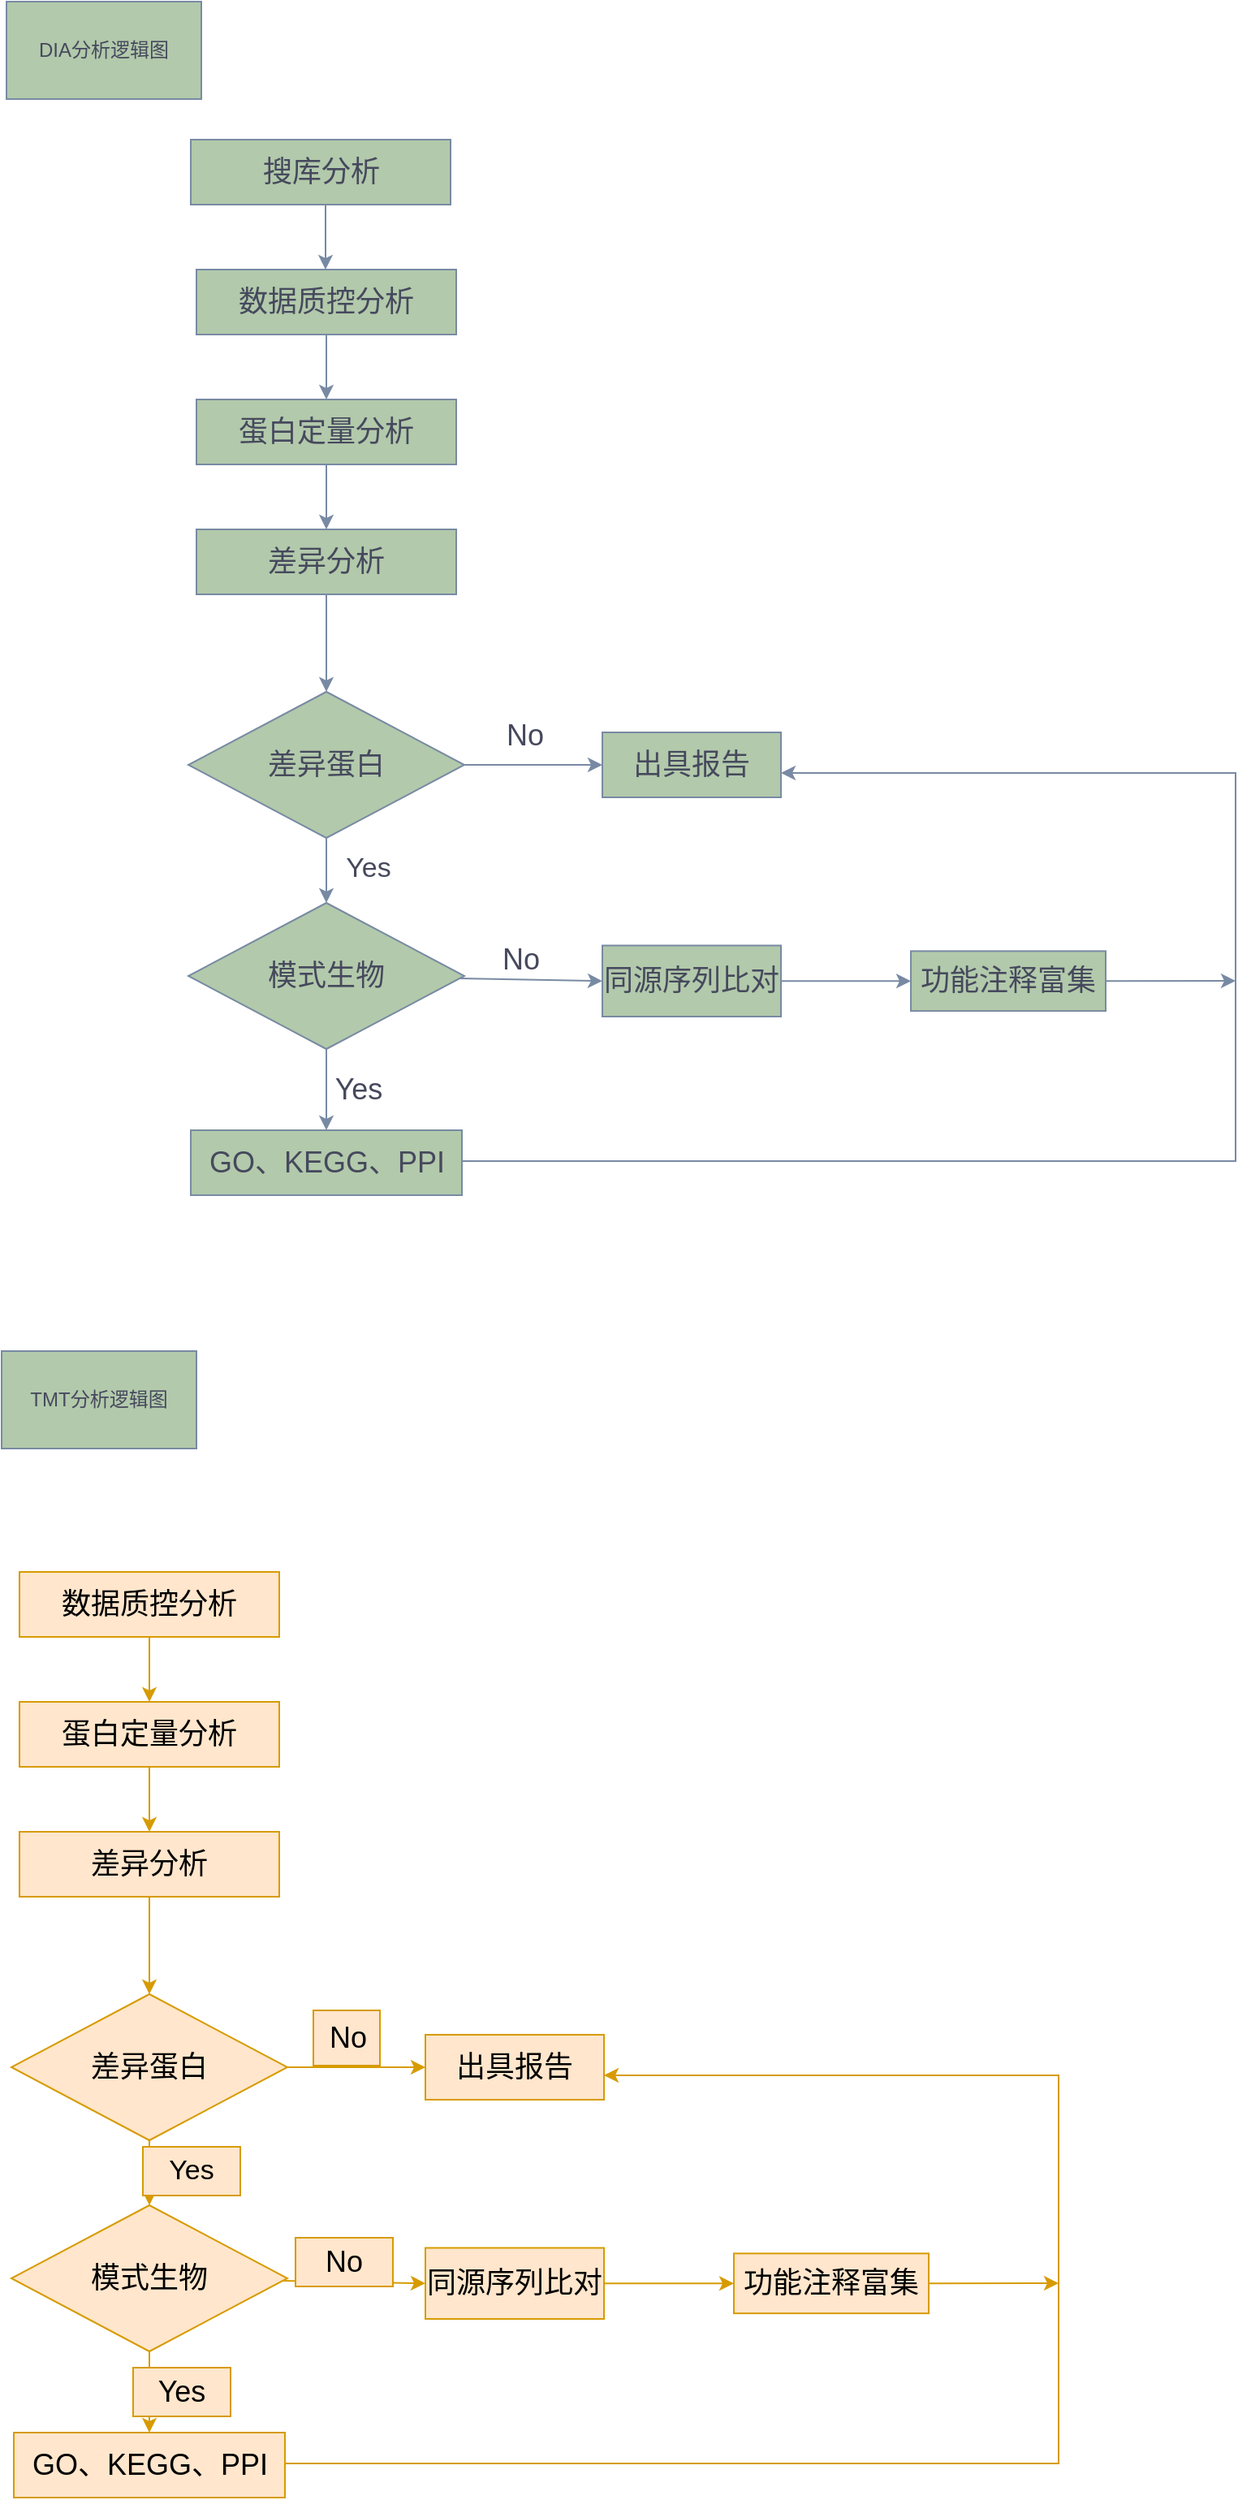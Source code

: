 <mxfile version="24.7.17">
  <diagram name="第 1 页" id="GWENcBLxNjGepDYWQwoa">
    <mxGraphModel dx="1188" dy="746" grid="0" gridSize="10" guides="1" tooltips="1" connect="1" arrows="1" fold="1" page="1" pageScale="1" pageWidth="1169" pageHeight="827" math="0" shadow="0">
      <root>
        <mxCell id="0" />
        <mxCell id="1" parent="0" />
        <mxCell id="I2fkrfDvTkCimYVPOqmN-5" value="" style="edgeStyle=none;rounded=0;orthogonalLoop=1;jettySize=auto;html=1;fontSize=18;labelBackgroundColor=none;strokeColor=#788AA3;fontColor=default;" parent="1" source="I2fkrfDvTkCimYVPOqmN-1" target="I2fkrfDvTkCimYVPOqmN-2" edge="1">
          <mxGeometry relative="1" as="geometry" />
        </mxCell>
        <mxCell id="I2fkrfDvTkCimYVPOqmN-1" value="&lt;font style=&quot;font-size: 18px;&quot;&gt;数据质控分析&lt;/font&gt;" style="whiteSpace=wrap;html=1;fontSize=18;labelBackgroundColor=none;fillColor=#B2C9AB;strokeColor=#788AA3;fontColor=#46495D;" parent="1" vertex="1">
          <mxGeometry x="120" y="165" width="160" height="40" as="geometry" />
        </mxCell>
        <mxCell id="I2fkrfDvTkCimYVPOqmN-7" value="" style="edgeStyle=none;rounded=0;orthogonalLoop=1;jettySize=auto;html=1;fontSize=18;labelBackgroundColor=none;strokeColor=#788AA3;fontColor=default;" parent="1" source="I2fkrfDvTkCimYVPOqmN-2" target="I2fkrfDvTkCimYVPOqmN-3" edge="1">
          <mxGeometry relative="1" as="geometry" />
        </mxCell>
        <mxCell id="I2fkrfDvTkCimYVPOqmN-2" value="蛋白定量分析" style="whiteSpace=wrap;html=1;fontSize=18;labelBackgroundColor=none;fillColor=#B2C9AB;strokeColor=#788AA3;fontColor=#46495D;" parent="1" vertex="1">
          <mxGeometry x="120" y="245" width="160" height="40" as="geometry" />
        </mxCell>
        <mxCell id="I2fkrfDvTkCimYVPOqmN-9" value="" style="edgeStyle=none;rounded=0;orthogonalLoop=1;jettySize=auto;html=1;fontSize=18;labelBackgroundColor=none;strokeColor=#788AA3;fontColor=default;" parent="1" source="I2fkrfDvTkCimYVPOqmN-3" target="I2fkrfDvTkCimYVPOqmN-8" edge="1">
          <mxGeometry relative="1" as="geometry" />
        </mxCell>
        <mxCell id="I2fkrfDvTkCimYVPOqmN-3" value="差异分析" style="whiteSpace=wrap;html=1;fontSize=18;labelBackgroundColor=none;fillColor=#B2C9AB;strokeColor=#788AA3;fontColor=#46495D;" parent="1" vertex="1">
          <mxGeometry x="120" y="325" width="160" height="40" as="geometry" />
        </mxCell>
        <mxCell id="I2fkrfDvTkCimYVPOqmN-14" value="" style="edgeStyle=none;rounded=0;orthogonalLoop=1;jettySize=auto;html=1;fontSize=18;labelBackgroundColor=none;strokeColor=#788AA3;fontColor=default;" parent="1" source="I2fkrfDvTkCimYVPOqmN-8" edge="1">
          <mxGeometry relative="1" as="geometry">
            <mxPoint x="200" y="555" as="targetPoint" />
          </mxGeometry>
        </mxCell>
        <mxCell id="I2fkrfDvTkCimYVPOqmN-17" value="" style="edgeStyle=none;rounded=0;orthogonalLoop=1;jettySize=auto;html=1;fontSize=18;labelBackgroundColor=none;strokeColor=#788AA3;fontColor=default;" parent="1" source="I2fkrfDvTkCimYVPOqmN-8" target="I2fkrfDvTkCimYVPOqmN-10" edge="1">
          <mxGeometry relative="1" as="geometry" />
        </mxCell>
        <mxCell id="I2fkrfDvTkCimYVPOqmN-8" value="差异蛋白" style="rhombus;whiteSpace=wrap;html=1;fontSize=18;labelBackgroundColor=none;fillColor=#B2C9AB;strokeColor=#788AA3;fontColor=#46495D;" parent="1" vertex="1">
          <mxGeometry x="115" y="425" width="170" height="90" as="geometry" />
        </mxCell>
        <mxCell id="I2fkrfDvTkCimYVPOqmN-10" value="出具报告" style="whiteSpace=wrap;html=1;fontSize=18;labelBackgroundColor=none;fillColor=#B2C9AB;strokeColor=#788AA3;fontColor=#46495D;" parent="1" vertex="1">
          <mxGeometry x="370" y="450" width="110" height="40" as="geometry" />
        </mxCell>
        <mxCell id="I2fkrfDvTkCimYVPOqmN-12" value="No" style="text;html=1;align=center;verticalAlign=middle;resizable=0;points=[];autosize=1;strokeColor=none;fillColor=none;fontSize=18;labelBackgroundColor=none;fontColor=#46495D;" parent="1" vertex="1">
          <mxGeometry x="301" y="435" width="41" height="34" as="geometry" />
        </mxCell>
        <mxCell id="I2fkrfDvTkCimYVPOqmN-19" value="" style="edgeStyle=none;rounded=0;orthogonalLoop=1;jettySize=auto;html=1;entryX=0;entryY=0.5;entryDx=0;entryDy=0;entryPerimeter=0;fontSize=18;labelBackgroundColor=none;strokeColor=#788AA3;fontColor=default;" parent="1" source="I2fkrfDvTkCimYVPOqmN-13" target="I2fkrfDvTkCimYVPOqmN-20" edge="1">
          <mxGeometry relative="1" as="geometry">
            <mxPoint x="365" y="600" as="targetPoint" />
          </mxGeometry>
        </mxCell>
        <mxCell id="I2fkrfDvTkCimYVPOqmN-23" value="" style="edgeStyle=none;rounded=0;orthogonalLoop=1;jettySize=auto;html=1;fontSize=18;labelBackgroundColor=none;strokeColor=#788AA3;fontColor=default;" parent="1" source="I2fkrfDvTkCimYVPOqmN-13" target="I2fkrfDvTkCimYVPOqmN-22" edge="1">
          <mxGeometry relative="1" as="geometry" />
        </mxCell>
        <mxCell id="I2fkrfDvTkCimYVPOqmN-13" value="模式生物" style="rhombus;whiteSpace=wrap;html=1;fontSize=18;labelBackgroundColor=none;fillColor=#B2C9AB;strokeColor=#788AA3;fontColor=#46495D;" parent="1" vertex="1">
          <mxGeometry x="115" y="555" width="170" height="90" as="geometry" />
        </mxCell>
        <mxCell id="I2fkrfDvTkCimYVPOqmN-25" value="" style="edgeStyle=none;rounded=0;orthogonalLoop=1;jettySize=auto;html=1;fontSize=18;labelBackgroundColor=none;strokeColor=#788AA3;fontColor=default;" parent="1" source="I2fkrfDvTkCimYVPOqmN-20" target="I2fkrfDvTkCimYVPOqmN-24" edge="1">
          <mxGeometry relative="1" as="geometry" />
        </mxCell>
        <mxCell id="I2fkrfDvTkCimYVPOqmN-20" value="同源序列比对" style="whiteSpace=wrap;html=1;fontSize=18;labelBackgroundColor=none;fillColor=#B2C9AB;strokeColor=#788AA3;fontColor=#46495D;" parent="1" vertex="1">
          <mxGeometry x="370" y="581.25" width="110" height="43.75" as="geometry" />
        </mxCell>
        <mxCell id="I2fkrfDvTkCimYVPOqmN-21" value="No" style="text;strokeColor=none;align=center;fillColor=none;html=1;verticalAlign=middle;whiteSpace=wrap;rounded=0;fontSize=18;labelBackgroundColor=none;fontColor=#46495D;" parent="1" vertex="1">
          <mxGeometry x="290" y="575" width="60" height="30" as="geometry" />
        </mxCell>
        <mxCell id="I2fkrfDvTkCimYVPOqmN-33" value="" style="edgeStyle=none;rounded=0;orthogonalLoop=1;jettySize=auto;html=1;fontSize=18;labelBackgroundColor=none;strokeColor=#788AA3;fontColor=default;" parent="1" edge="1">
          <mxGeometry relative="1" as="geometry">
            <mxPoint x="260" y="714" as="sourcePoint" />
            <mxPoint x="480" y="475" as="targetPoint" />
            <Array as="points">
              <mxPoint x="760" y="714" />
              <mxPoint x="760" y="475" />
            </Array>
          </mxGeometry>
        </mxCell>
        <mxCell id="I2fkrfDvTkCimYVPOqmN-22" value="GO、KEGG、PPI" style="whiteSpace=wrap;html=1;fontSize=18;labelBackgroundColor=none;fillColor=#B2C9AB;strokeColor=#788AA3;fontColor=#46495D;" parent="1" vertex="1">
          <mxGeometry x="116.5" y="695" width="167" height="40" as="geometry" />
        </mxCell>
        <mxCell id="I2fkrfDvTkCimYVPOqmN-31" style="edgeStyle=none;rounded=0;orthogonalLoop=1;jettySize=auto;html=1;fontSize=18;labelBackgroundColor=none;strokeColor=#788AA3;fontColor=default;" parent="1" source="I2fkrfDvTkCimYVPOqmN-24" edge="1">
          <mxGeometry relative="1" as="geometry">
            <mxPoint x="760" y="603" as="targetPoint" />
          </mxGeometry>
        </mxCell>
        <mxCell id="I2fkrfDvTkCimYVPOqmN-24" value="功能注释富集" style="whiteSpace=wrap;html=1;fontSize=18;labelBackgroundColor=none;fillColor=#B2C9AB;strokeColor=#788AA3;fontColor=#46495D;" parent="1" vertex="1">
          <mxGeometry x="560" y="584.69" width="120" height="36.88" as="geometry" />
        </mxCell>
        <mxCell id="I2fkrfDvTkCimYVPOqmN-26" value="Yes" style="text;strokeColor=none;align=center;fillColor=none;html=1;verticalAlign=middle;whiteSpace=wrap;rounded=0;fontSize=18;labelBackgroundColor=none;fontColor=#46495D;" parent="1" vertex="1">
          <mxGeometry x="190" y="655" width="60" height="30" as="geometry" />
        </mxCell>
        <mxCell id="I2fkrfDvTkCimYVPOqmN-34" value="Yes" style="text;strokeColor=none;align=center;fillColor=none;html=1;verticalAlign=middle;whiteSpace=wrap;rounded=0;fontColor=#46495D;fontSize=17;labelBackgroundColor=none;" parent="1" vertex="1">
          <mxGeometry x="196" y="519" width="60" height="30" as="geometry" />
        </mxCell>
        <mxCell id="pitsX1S76VtzRZdV6PsT-1" value="搜库分析" style="whiteSpace=wrap;html=1;fontSize=18;labelBackgroundColor=none;fillColor=#B2C9AB;strokeColor=#788AA3;fontColor=#46495D;" vertex="1" parent="1">
          <mxGeometry x="116.5" y="85" width="160" height="40" as="geometry" />
        </mxCell>
        <mxCell id="pitsX1S76VtzRZdV6PsT-2" value="" style="edgeStyle=none;rounded=0;orthogonalLoop=1;jettySize=auto;html=1;fontSize=18;labelBackgroundColor=none;strokeColor=#788AA3;fontColor=default;" edge="1" parent="1">
          <mxGeometry relative="1" as="geometry">
            <mxPoint x="199.5" y="125" as="sourcePoint" />
            <mxPoint x="199.5" y="165" as="targetPoint" />
          </mxGeometry>
        </mxCell>
        <mxCell id="pitsX1S76VtzRZdV6PsT-3" value="" style="edgeStyle=none;rounded=0;orthogonalLoop=1;jettySize=auto;html=1;fontSize=18;labelBackgroundColor=none;strokeColor=#d79b00;fontColor=default;fillColor=#ffe6cc;" edge="1" parent="1" source="pitsX1S76VtzRZdV6PsT-4" target="pitsX1S76VtzRZdV6PsT-6">
          <mxGeometry relative="1" as="geometry" />
        </mxCell>
        <mxCell id="pitsX1S76VtzRZdV6PsT-4" value="&lt;font style=&quot;font-size: 18px;&quot;&gt;数据质控分析&lt;/font&gt;" style="whiteSpace=wrap;html=1;fontSize=18;labelBackgroundColor=none;fillColor=#ffe6cc;strokeColor=#d79b00;" vertex="1" parent="1">
          <mxGeometry x="11" y="967" width="160" height="40" as="geometry" />
        </mxCell>
        <mxCell id="pitsX1S76VtzRZdV6PsT-5" value="" style="edgeStyle=none;rounded=0;orthogonalLoop=1;jettySize=auto;html=1;fontSize=18;labelBackgroundColor=none;strokeColor=#d79b00;fontColor=default;fillColor=#ffe6cc;" edge="1" parent="1" source="pitsX1S76VtzRZdV6PsT-6" target="pitsX1S76VtzRZdV6PsT-8">
          <mxGeometry relative="1" as="geometry" />
        </mxCell>
        <mxCell id="pitsX1S76VtzRZdV6PsT-6" value="蛋白定量分析" style="whiteSpace=wrap;html=1;fontSize=18;labelBackgroundColor=none;fillColor=#ffe6cc;strokeColor=#d79b00;" vertex="1" parent="1">
          <mxGeometry x="11" y="1047" width="160" height="40" as="geometry" />
        </mxCell>
        <mxCell id="pitsX1S76VtzRZdV6PsT-7" value="" style="edgeStyle=none;rounded=0;orthogonalLoop=1;jettySize=auto;html=1;fontSize=18;labelBackgroundColor=none;strokeColor=#d79b00;fontColor=default;fillColor=#ffe6cc;" edge="1" parent="1" source="pitsX1S76VtzRZdV6PsT-8" target="pitsX1S76VtzRZdV6PsT-11">
          <mxGeometry relative="1" as="geometry" />
        </mxCell>
        <mxCell id="pitsX1S76VtzRZdV6PsT-8" value="差异分析" style="whiteSpace=wrap;html=1;fontSize=18;labelBackgroundColor=none;fillColor=#ffe6cc;strokeColor=#d79b00;" vertex="1" parent="1">
          <mxGeometry x="11" y="1127" width="160" height="40" as="geometry" />
        </mxCell>
        <mxCell id="pitsX1S76VtzRZdV6PsT-9" value="" style="edgeStyle=none;rounded=0;orthogonalLoop=1;jettySize=auto;html=1;fontSize=18;labelBackgroundColor=none;strokeColor=#d79b00;fontColor=default;fillColor=#ffe6cc;" edge="1" parent="1" source="pitsX1S76VtzRZdV6PsT-11">
          <mxGeometry relative="1" as="geometry">
            <mxPoint x="91" y="1357" as="targetPoint" />
          </mxGeometry>
        </mxCell>
        <mxCell id="pitsX1S76VtzRZdV6PsT-10" value="" style="edgeStyle=none;rounded=0;orthogonalLoop=1;jettySize=auto;html=1;fontSize=18;labelBackgroundColor=none;strokeColor=#d79b00;fontColor=default;fillColor=#ffe6cc;" edge="1" parent="1" source="pitsX1S76VtzRZdV6PsT-11" target="pitsX1S76VtzRZdV6PsT-12">
          <mxGeometry relative="1" as="geometry" />
        </mxCell>
        <mxCell id="pitsX1S76VtzRZdV6PsT-11" value="差异蛋白" style="rhombus;whiteSpace=wrap;html=1;fontSize=18;labelBackgroundColor=none;fillColor=#ffe6cc;strokeColor=#d79b00;" vertex="1" parent="1">
          <mxGeometry x="6" y="1227" width="170" height="90" as="geometry" />
        </mxCell>
        <mxCell id="pitsX1S76VtzRZdV6PsT-12" value="出具报告" style="whiteSpace=wrap;html=1;fontSize=18;labelBackgroundColor=none;fillColor=#ffe6cc;strokeColor=#d79b00;" vertex="1" parent="1">
          <mxGeometry x="261" y="1252" width="110" height="40" as="geometry" />
        </mxCell>
        <mxCell id="pitsX1S76VtzRZdV6PsT-13" value="No" style="text;html=1;align=center;verticalAlign=middle;resizable=0;points=[];autosize=1;strokeColor=#d79b00;fillColor=#ffe6cc;fontSize=18;labelBackgroundColor=none;" vertex="1" parent="1">
          <mxGeometry x="192" y="1237" width="41" height="34" as="geometry" />
        </mxCell>
        <mxCell id="pitsX1S76VtzRZdV6PsT-14" value="" style="edgeStyle=none;rounded=0;orthogonalLoop=1;jettySize=auto;html=1;entryX=0;entryY=0.5;entryDx=0;entryDy=0;entryPerimeter=0;fontSize=18;labelBackgroundColor=none;strokeColor=#d79b00;fontColor=default;fillColor=#ffe6cc;" edge="1" parent="1" source="pitsX1S76VtzRZdV6PsT-16" target="pitsX1S76VtzRZdV6PsT-18">
          <mxGeometry relative="1" as="geometry">
            <mxPoint x="256" y="1402" as="targetPoint" />
          </mxGeometry>
        </mxCell>
        <mxCell id="pitsX1S76VtzRZdV6PsT-15" value="" style="edgeStyle=none;rounded=0;orthogonalLoop=1;jettySize=auto;html=1;fontSize=18;labelBackgroundColor=none;strokeColor=#d79b00;fontColor=default;fillColor=#ffe6cc;" edge="1" parent="1" source="pitsX1S76VtzRZdV6PsT-16" target="pitsX1S76VtzRZdV6PsT-21">
          <mxGeometry relative="1" as="geometry" />
        </mxCell>
        <mxCell id="pitsX1S76VtzRZdV6PsT-16" value="模式生物" style="rhombus;whiteSpace=wrap;html=1;fontSize=18;labelBackgroundColor=none;fillColor=#ffe6cc;strokeColor=#d79b00;" vertex="1" parent="1">
          <mxGeometry x="6" y="1357" width="170" height="90" as="geometry" />
        </mxCell>
        <mxCell id="pitsX1S76VtzRZdV6PsT-17" value="" style="edgeStyle=none;rounded=0;orthogonalLoop=1;jettySize=auto;html=1;fontSize=18;labelBackgroundColor=none;strokeColor=#d79b00;fontColor=default;fillColor=#ffe6cc;" edge="1" parent="1" source="pitsX1S76VtzRZdV6PsT-18" target="pitsX1S76VtzRZdV6PsT-23">
          <mxGeometry relative="1" as="geometry" />
        </mxCell>
        <mxCell id="pitsX1S76VtzRZdV6PsT-18" value="同源序列比对" style="whiteSpace=wrap;html=1;fontSize=18;labelBackgroundColor=none;fillColor=#ffe6cc;strokeColor=#d79b00;" vertex="1" parent="1">
          <mxGeometry x="261" y="1383.25" width="110" height="43.75" as="geometry" />
        </mxCell>
        <mxCell id="pitsX1S76VtzRZdV6PsT-19" value="No" style="text;strokeColor=#d79b00;align=center;fillColor=#ffe6cc;html=1;verticalAlign=middle;whiteSpace=wrap;rounded=0;fontSize=18;labelBackgroundColor=none;" vertex="1" parent="1">
          <mxGeometry x="181" y="1377" width="60" height="30" as="geometry" />
        </mxCell>
        <mxCell id="pitsX1S76VtzRZdV6PsT-20" value="" style="edgeStyle=none;rounded=0;orthogonalLoop=1;jettySize=auto;html=1;fontSize=18;labelBackgroundColor=none;strokeColor=#d79b00;fontColor=default;fillColor=#ffe6cc;" edge="1" parent="1">
          <mxGeometry relative="1" as="geometry">
            <mxPoint x="151" y="1516" as="sourcePoint" />
            <mxPoint x="371" y="1277" as="targetPoint" />
            <Array as="points">
              <mxPoint x="651" y="1516" />
              <mxPoint x="651" y="1277" />
            </Array>
          </mxGeometry>
        </mxCell>
        <mxCell id="pitsX1S76VtzRZdV6PsT-21" value="GO、KEGG、PPI" style="whiteSpace=wrap;html=1;fontSize=18;labelBackgroundColor=none;fillColor=#ffe6cc;strokeColor=#d79b00;" vertex="1" parent="1">
          <mxGeometry x="7.5" y="1497" width="167" height="40" as="geometry" />
        </mxCell>
        <mxCell id="pitsX1S76VtzRZdV6PsT-22" style="edgeStyle=none;rounded=0;orthogonalLoop=1;jettySize=auto;html=1;fontSize=18;labelBackgroundColor=none;strokeColor=#d79b00;fontColor=default;fillColor=#ffe6cc;" edge="1" parent="1" source="pitsX1S76VtzRZdV6PsT-23">
          <mxGeometry relative="1" as="geometry">
            <mxPoint x="651" y="1405" as="targetPoint" />
          </mxGeometry>
        </mxCell>
        <mxCell id="pitsX1S76VtzRZdV6PsT-23" value="功能注释富集" style="whiteSpace=wrap;html=1;fontSize=18;labelBackgroundColor=none;fillColor=#ffe6cc;strokeColor=#d79b00;" vertex="1" parent="1">
          <mxGeometry x="451" y="1386.69" width="120" height="36.88" as="geometry" />
        </mxCell>
        <mxCell id="pitsX1S76VtzRZdV6PsT-24" value="Yes" style="text;strokeColor=#d79b00;align=center;fillColor=#ffe6cc;html=1;verticalAlign=middle;whiteSpace=wrap;rounded=0;fontSize=18;labelBackgroundColor=none;" vertex="1" parent="1">
          <mxGeometry x="81" y="1457" width="60" height="30" as="geometry" />
        </mxCell>
        <mxCell id="pitsX1S76VtzRZdV6PsT-25" value="Yes" style="text;strokeColor=#d79b00;align=center;fillColor=#ffe6cc;html=1;verticalAlign=middle;whiteSpace=wrap;rounded=0;fontSize=17;labelBackgroundColor=none;" vertex="1" parent="1">
          <mxGeometry x="87" y="1321" width="60" height="30" as="geometry" />
        </mxCell>
        <mxCell id="pitsX1S76VtzRZdV6PsT-28" value="TMT分析逻辑图" style="rounded=0;whiteSpace=wrap;html=1;strokeColor=#788AA3;fontColor=#46495D;fillColor=#B2C9AB;" vertex="1" parent="1">
          <mxGeometry y="831" width="120" height="60" as="geometry" />
        </mxCell>
        <mxCell id="pitsX1S76VtzRZdV6PsT-29" value="DIA分析逻辑图" style="rounded=0;whiteSpace=wrap;html=1;strokeColor=#788AA3;fontColor=#46495D;fillColor=#B2C9AB;" vertex="1" parent="1">
          <mxGeometry x="3" width="120" height="60" as="geometry" />
        </mxCell>
      </root>
    </mxGraphModel>
  </diagram>
</mxfile>
